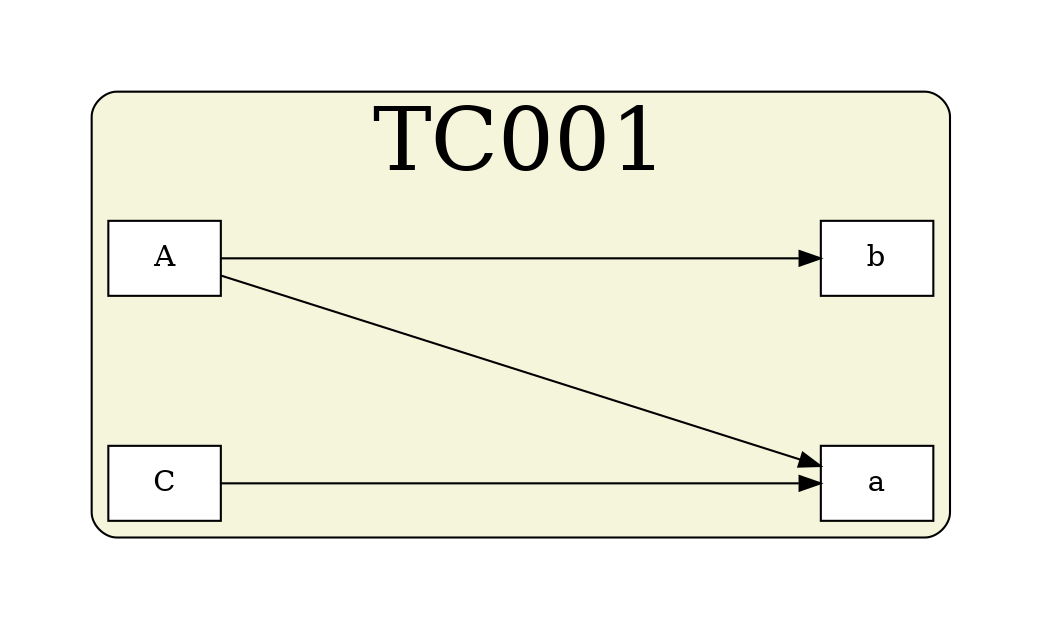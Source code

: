 digraph G {rankdir=LR;graph [pad="0.5", nodesep="1", ranksep="4"]; splines=spline;node [shape=rect fillcolor=white style=filled];subgraph cluster_1{label=" TC001 "; style=rounded;bgcolor=beige;fontsize = 42; A->a A->b C->a}}
